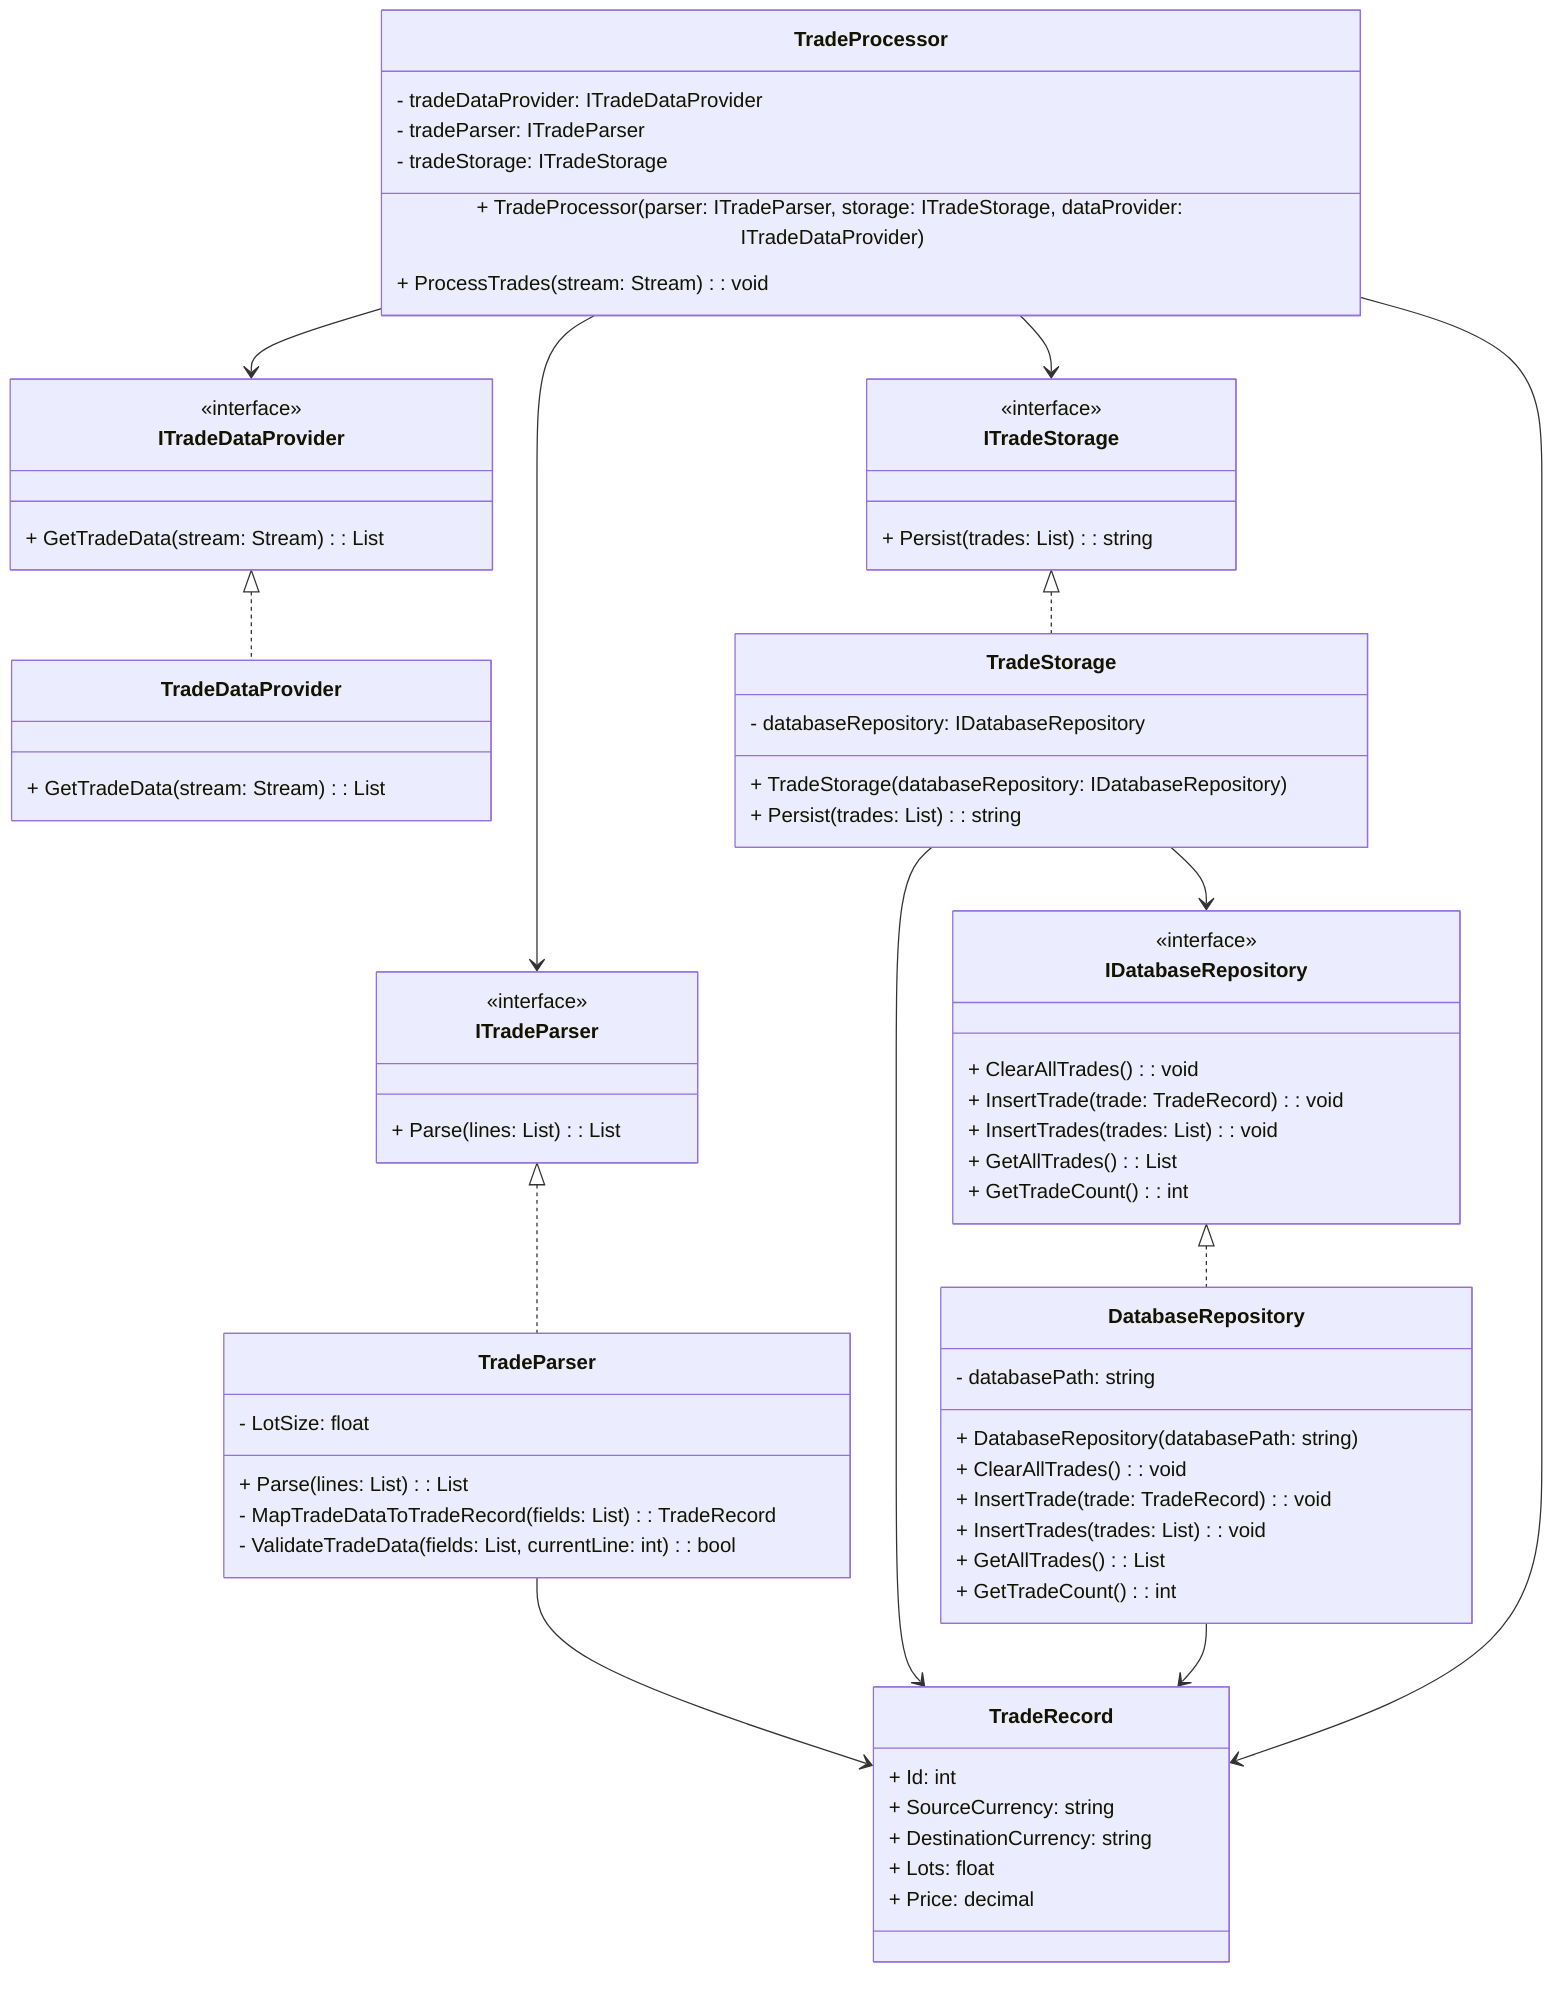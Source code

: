 classDiagram
direction TB
class ITradeDataProvider {
  <<interface>>
  + GetTradeData(stream: Stream): List
}
class ITradeParser {
  <<interface>>
  + Parse(lines: List): List
}
class ITradeStorage {
  <<interface>>
  + Persist(trades: List): string
}
class IDatabaseRepository {
  <<interface>>
  + ClearAllTrades(): void
  + InsertTrade(trade: TradeRecord): void
  + InsertTrades(trades: List): void
  + GetAllTrades(): List
  + GetTradeCount(): int
}

class TradeDataProvider {
  + GetTradeData(stream: Stream): List
}
class TradeParser {
  - LotSize: float
  + Parse(lines: List): List
  - MapTradeDataToTradeRecord(fields: List): TradeRecord
  - ValidateTradeData(fields: List, currentLine: int): bool
}
class TradeStorage {
  - databaseRepository: IDatabaseRepository
  + TradeStorage(databaseRepository: IDatabaseRepository)
  + Persist(trades: List): string
}
class DatabaseRepository {
  - databasePath: string
  + DatabaseRepository(databasePath: string)
  + ClearAllTrades(): void
  + InsertTrade(trade: TradeRecord): void
  + InsertTrades(trades: List): void
  + GetAllTrades(): List
  + GetTradeCount(): int
}
class TradeProcessor {
  - tradeDataProvider: ITradeDataProvider
  - tradeParser: ITradeParser
  - tradeStorage: ITradeStorage
  + TradeProcessor(parser: ITradeParser, storage: ITradeStorage, dataProvider: ITradeDataProvider)
  + ProcessTrades(stream: Stream): void
}
class TradeRecord {
  + Id: int
  + SourceCurrency: string
  + DestinationCurrency: string
  + Lots: float
  + Price: decimal
}

ITradeDataProvider <|.. TradeDataProvider
ITradeParser <|.. TradeParser
ITradeStorage <|.. TradeStorage
IDatabaseRepository <|.. DatabaseRepository

TradeProcessor --> ITradeDataProvider
TradeProcessor --> ITradeParser
TradeProcessor --> ITradeStorage
TradeStorage --> IDatabaseRepository

TradeParser --> TradeRecord
TradeStorage --> TradeRecord
DatabaseRepository --> TradeRecord
TradeProcessor --> TradeRecord